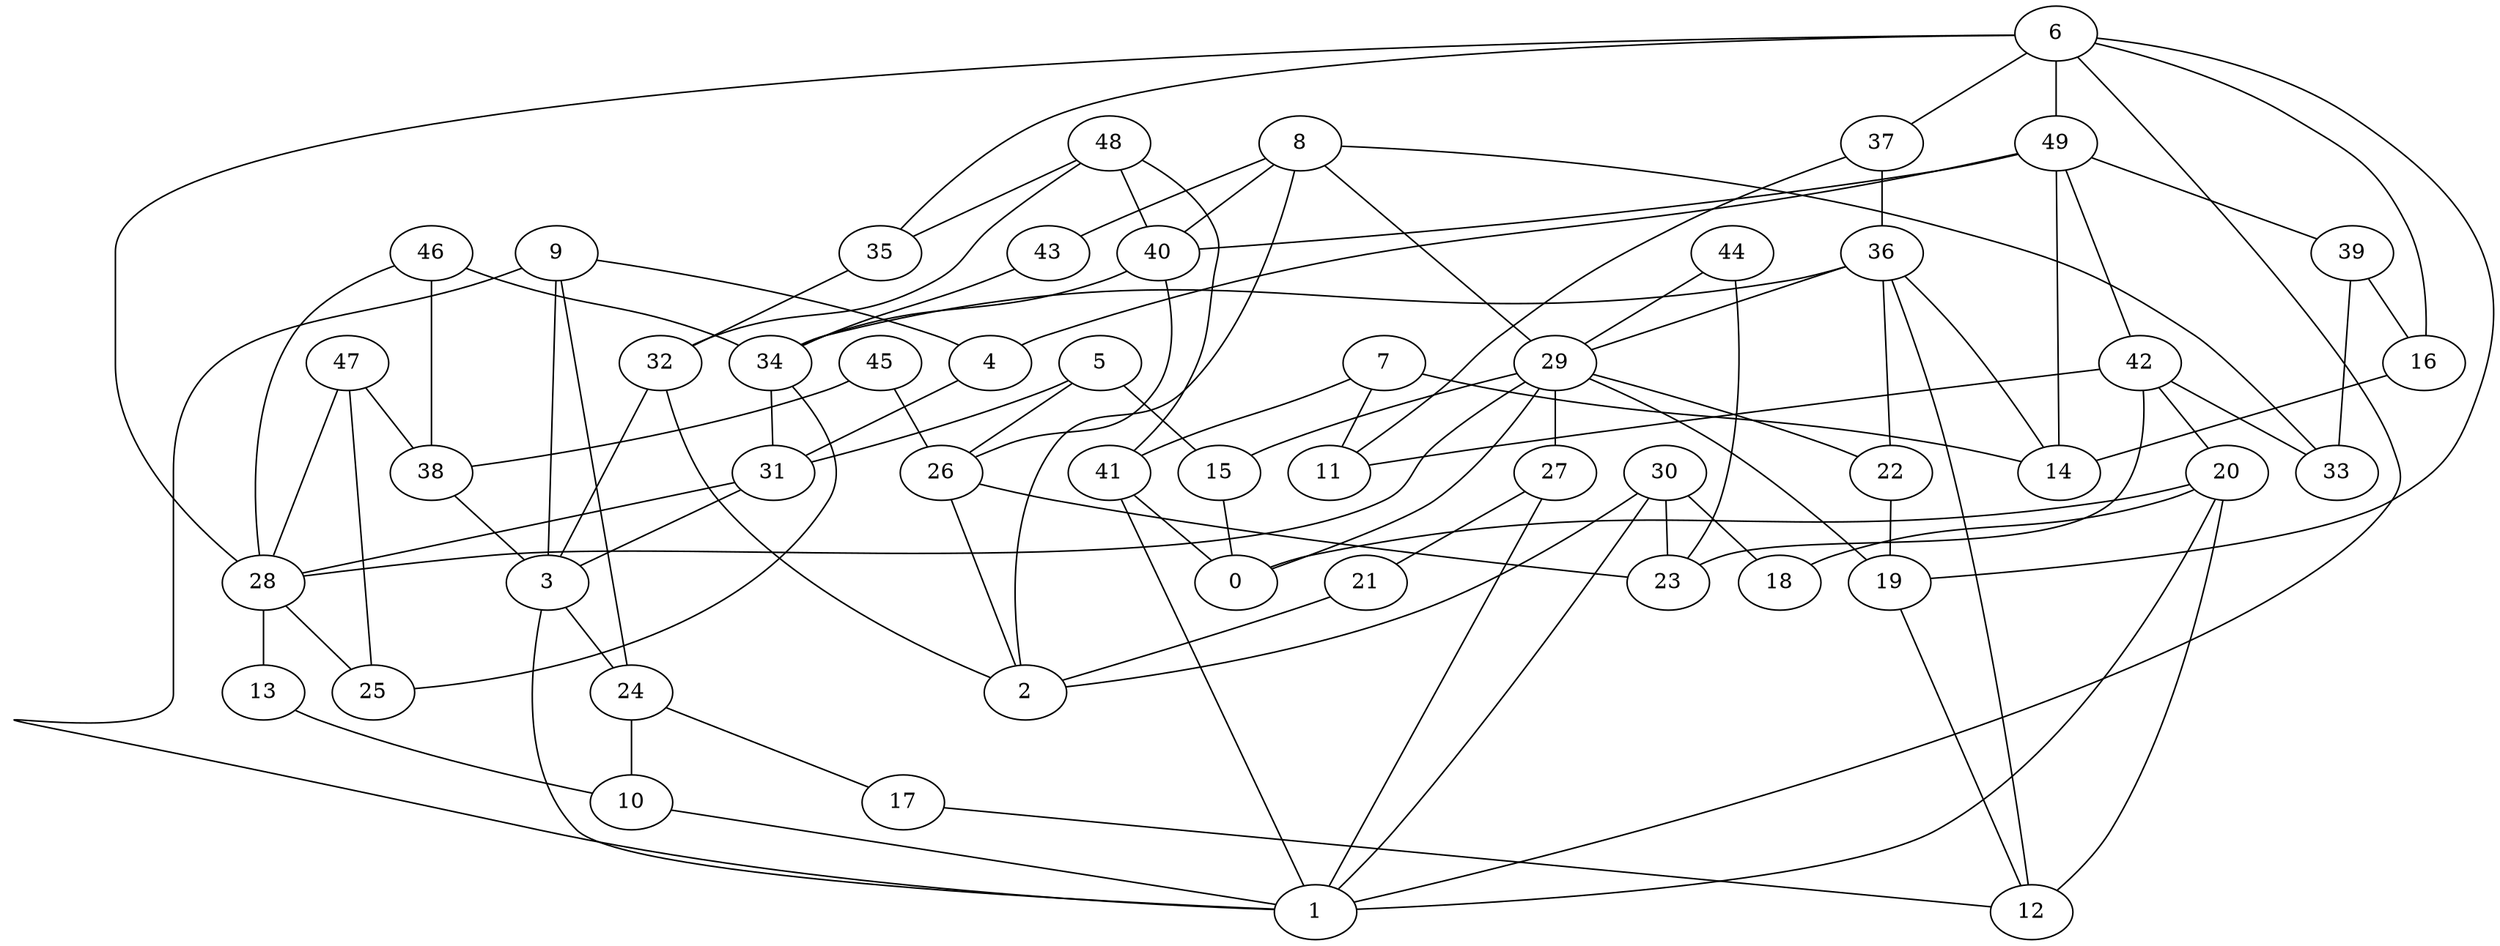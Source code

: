 digraph GG_graph {

subgraph G_graph {
edge [color = black]
"43" -> "34" [dir = none]
"4" -> "31" [dir = none]
"37" -> "11" [dir = none]
"37" -> "36" [dir = none]
"8" -> "2" [dir = none]
"8" -> "29" [dir = none]
"8" -> "33" [dir = none]
"8" -> "43" [dir = none]
"8" -> "40" [dir = none]
"9" -> "24" [dir = none]
"9" -> "4" [dir = none]
"9" -> "3" [dir = none]
"9" -> "1" [dir = none]
"24" -> "10" [dir = none]
"24" -> "17" [dir = none]
"49" -> "14" [dir = none]
"49" -> "39" [dir = none]
"49" -> "40" [dir = none]
"49" -> "42" [dir = none]
"49" -> "4" [dir = none]
"42" -> "20" [dir = none]
"42" -> "11" [dir = none]
"42" -> "33" [dir = none]
"47" -> "28" [dir = none]
"47" -> "38" [dir = none]
"47" -> "25" [dir = none]
"16" -> "14" [dir = none]
"39" -> "33" [dir = none]
"39" -> "16" [dir = none]
"7" -> "11" [dir = none]
"7" -> "14" [dir = none]
"7" -> "41" [dir = none]
"10" -> "1" [dir = none]
"13" -> "10" [dir = none]
"41" -> "0" [dir = none]
"41" -> "1" [dir = none]
"28" -> "13" [dir = none]
"28" -> "25" [dir = none]
"5" -> "15" [dir = none]
"5" -> "26" [dir = none]
"44" -> "29" [dir = none]
"44" -> "23" [dir = none]
"46" -> "34" [dir = none]
"46" -> "28" [dir = none]
"46" -> "38" [dir = none]
"19" -> "12" [dir = none]
"38" -> "3" [dir = none]
"15" -> "0" [dir = none]
"29" -> "19" [dir = none]
"29" -> "27" [dir = none]
"29" -> "28" [dir = none]
"29" -> "22" [dir = none]
"29" -> "15" [dir = none]
"29" -> "0" [dir = none]
"40" -> "26" [dir = none]
"40" -> "34" [dir = none]
"17" -> "12" [dir = none]
"22" -> "19" [dir = none]
"34" -> "31" [dir = none]
"34" -> "25" [dir = none]
"20" -> "18" [dir = none]
"20" -> "1" [dir = none]
"20" -> "12" [dir = none]
"20" -> "0" [dir = none]
"21" -> "2" [dir = none]
"26" -> "23" [dir = none]
"26" -> "2" [dir = none]
"32" -> "3" [dir = none]
"32" -> "2" [dir = none]
"36" -> "22" [dir = none]
"36" -> "29" [dir = none]
"36" -> "12" [dir = none]
"36" -> "34" [dir = none]
"36" -> "14" [dir = none]
"48" -> "35" [dir = none]
"48" -> "41" [dir = none]
"48" -> "40" [dir = none]
"48" -> "32" [dir = none]
"31" -> "28" [dir = none]
"31" -> "3" [dir = none]
"6" -> "49" [dir = none]
"6" -> "1" [dir = none]
"6" -> "28" [dir = none]
"6" -> "37" [dir = none]
"6" -> "16" [dir = none]
"6" -> "19" [dir = none]
"6" -> "35" [dir = none]
"45" -> "26" [dir = none]
"45" -> "38" [dir = none]
"30" -> "2" [dir = none]
"30" -> "1" [dir = none]
"30" -> "18" [dir = none]
"30" -> "23" [dir = none]
"3" -> "1" [dir = none]
"3" -> "24" [dir = none]
"27" -> "1" [dir = none]
"27" -> "21" [dir = none]
"35" -> "32" [dir = none]
"5" -> "31" [dir = none]
"42" -> "23" [dir = none]
}

}
